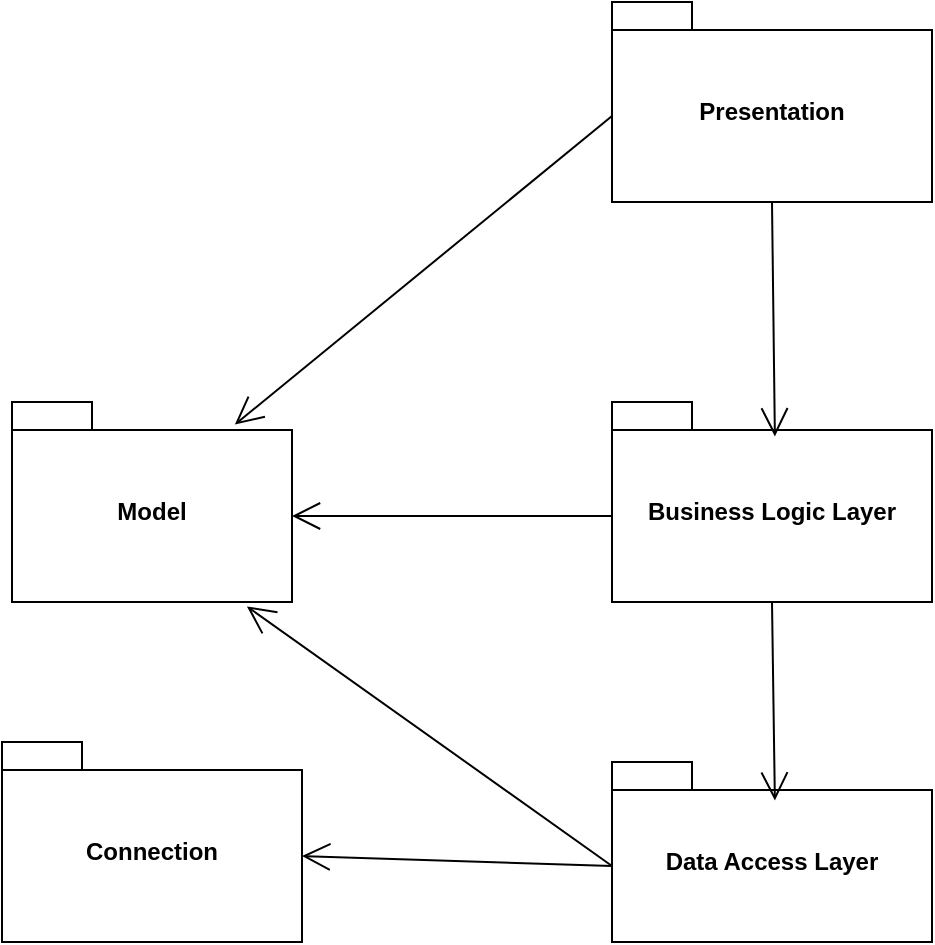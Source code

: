 <mxfile version="26.2.12">
  <diagram name="Page-1" id="ZfCDLYuZdlFncoXwM9Io">
    <mxGraphModel dx="643" dy="719" grid="1" gridSize="10" guides="1" tooltips="1" connect="1" arrows="1" fold="1" page="1" pageScale="1" pageWidth="850" pageHeight="1100" math="0" shadow="0">
      <root>
        <mxCell id="0" />
        <mxCell id="1" parent="0" />
        <mxCell id="8odU4WqKnBWaSYJA4uRh-1" value="Model" style="shape=folder;fontStyle=1;spacingTop=10;tabWidth=40;tabHeight=14;tabPosition=left;html=1;whiteSpace=wrap;" vertex="1" parent="1">
          <mxGeometry x="90" y="320" width="140" height="100" as="geometry" />
        </mxCell>
        <mxCell id="8odU4WqKnBWaSYJA4uRh-2" value="Connection" style="shape=folder;fontStyle=1;spacingTop=10;tabWidth=40;tabHeight=14;tabPosition=left;html=1;whiteSpace=wrap;" vertex="1" parent="1">
          <mxGeometry x="85" y="490" width="150" height="100" as="geometry" />
        </mxCell>
        <mxCell id="8odU4WqKnBWaSYJA4uRh-5" value="Presentation" style="shape=folder;fontStyle=1;spacingTop=10;tabWidth=40;tabHeight=14;tabPosition=left;html=1;whiteSpace=wrap;" vertex="1" parent="1">
          <mxGeometry x="390" y="120" width="160" height="100" as="geometry" />
        </mxCell>
        <mxCell id="8odU4WqKnBWaSYJA4uRh-6" value="Business Logic Layer" style="shape=folder;fontStyle=1;spacingTop=10;tabWidth=40;tabHeight=14;tabPosition=left;html=1;whiteSpace=wrap;" vertex="1" parent="1">
          <mxGeometry x="390" y="320" width="160" height="100" as="geometry" />
        </mxCell>
        <mxCell id="8odU4WqKnBWaSYJA4uRh-7" value="Data Access Layer" style="shape=folder;fontStyle=1;spacingTop=10;tabWidth=40;tabHeight=14;tabPosition=left;html=1;whiteSpace=wrap;" vertex="1" parent="1">
          <mxGeometry x="390" y="500" width="160" height="90" as="geometry" />
        </mxCell>
        <mxCell id="8odU4WqKnBWaSYJA4uRh-8" value="" style="endArrow=open;endFill=1;endSize=12;html=1;rounded=0;exitX=0.5;exitY=1;exitDx=0;exitDy=0;exitPerimeter=0;entryX=0.509;entryY=0.172;entryDx=0;entryDy=0;entryPerimeter=0;" edge="1" parent="1" source="8odU4WqKnBWaSYJA4uRh-5" target="8odU4WqKnBWaSYJA4uRh-6">
          <mxGeometry width="160" relative="1" as="geometry">
            <mxPoint x="310" y="360" as="sourcePoint" />
            <mxPoint x="470" y="340" as="targetPoint" />
          </mxGeometry>
        </mxCell>
        <mxCell id="8odU4WqKnBWaSYJA4uRh-9" value="" style="endArrow=open;endFill=1;endSize=12;html=1;rounded=0;exitX=0;exitY=0;exitDx=0;exitDy=57;exitPerimeter=0;entryX=0.796;entryY=0.113;entryDx=0;entryDy=0;entryPerimeter=0;" edge="1" parent="1" source="8odU4WqKnBWaSYJA4uRh-5" target="8odU4WqKnBWaSYJA4uRh-1">
          <mxGeometry width="160" relative="1" as="geometry">
            <mxPoint x="310" y="360" as="sourcePoint" />
            <mxPoint x="470" y="360" as="targetPoint" />
          </mxGeometry>
        </mxCell>
        <mxCell id="8odU4WqKnBWaSYJA4uRh-10" value="" style="endArrow=open;endFill=1;endSize=12;html=1;rounded=0;exitX=0;exitY=0;exitDx=0;exitDy=57;exitPerimeter=0;" edge="1" parent="1" source="8odU4WqKnBWaSYJA4uRh-6">
          <mxGeometry width="160" relative="1" as="geometry">
            <mxPoint x="310" y="360" as="sourcePoint" />
            <mxPoint x="230" y="377" as="targetPoint" />
          </mxGeometry>
        </mxCell>
        <mxCell id="8odU4WqKnBWaSYJA4uRh-11" value="" style="endArrow=open;endFill=1;endSize=12;html=1;rounded=0;exitX=0.5;exitY=1;exitDx=0;exitDy=0;exitPerimeter=0;entryX=0.509;entryY=0.214;entryDx=0;entryDy=0;entryPerimeter=0;" edge="1" parent="1" source="8odU4WqKnBWaSYJA4uRh-6" target="8odU4WqKnBWaSYJA4uRh-7">
          <mxGeometry width="160" relative="1" as="geometry">
            <mxPoint x="310" y="360" as="sourcePoint" />
            <mxPoint x="470" y="360" as="targetPoint" />
          </mxGeometry>
        </mxCell>
        <mxCell id="8odU4WqKnBWaSYJA4uRh-12" value="" style="endArrow=open;endFill=1;endSize=12;html=1;rounded=0;exitX=0;exitY=0;exitDx=0;exitDy=52;exitPerimeter=0;entryX=0;entryY=0;entryDx=150;entryDy=57;entryPerimeter=0;" edge="1" parent="1" source="8odU4WqKnBWaSYJA4uRh-7" target="8odU4WqKnBWaSYJA4uRh-2">
          <mxGeometry width="160" relative="1" as="geometry">
            <mxPoint x="310" y="360" as="sourcePoint" />
            <mxPoint x="470" y="360" as="targetPoint" />
          </mxGeometry>
        </mxCell>
        <mxCell id="8odU4WqKnBWaSYJA4uRh-13" value="" style="endArrow=open;endFill=1;endSize=12;html=1;rounded=0;exitX=0;exitY=0;exitDx=0;exitDy=52;exitPerimeter=0;entryX=0.839;entryY=1.022;entryDx=0;entryDy=0;entryPerimeter=0;" edge="1" parent="1" source="8odU4WqKnBWaSYJA4uRh-7" target="8odU4WqKnBWaSYJA4uRh-1">
          <mxGeometry width="160" relative="1" as="geometry">
            <mxPoint x="310" y="360" as="sourcePoint" />
            <mxPoint x="470" y="360" as="targetPoint" />
          </mxGeometry>
        </mxCell>
      </root>
    </mxGraphModel>
  </diagram>
</mxfile>
